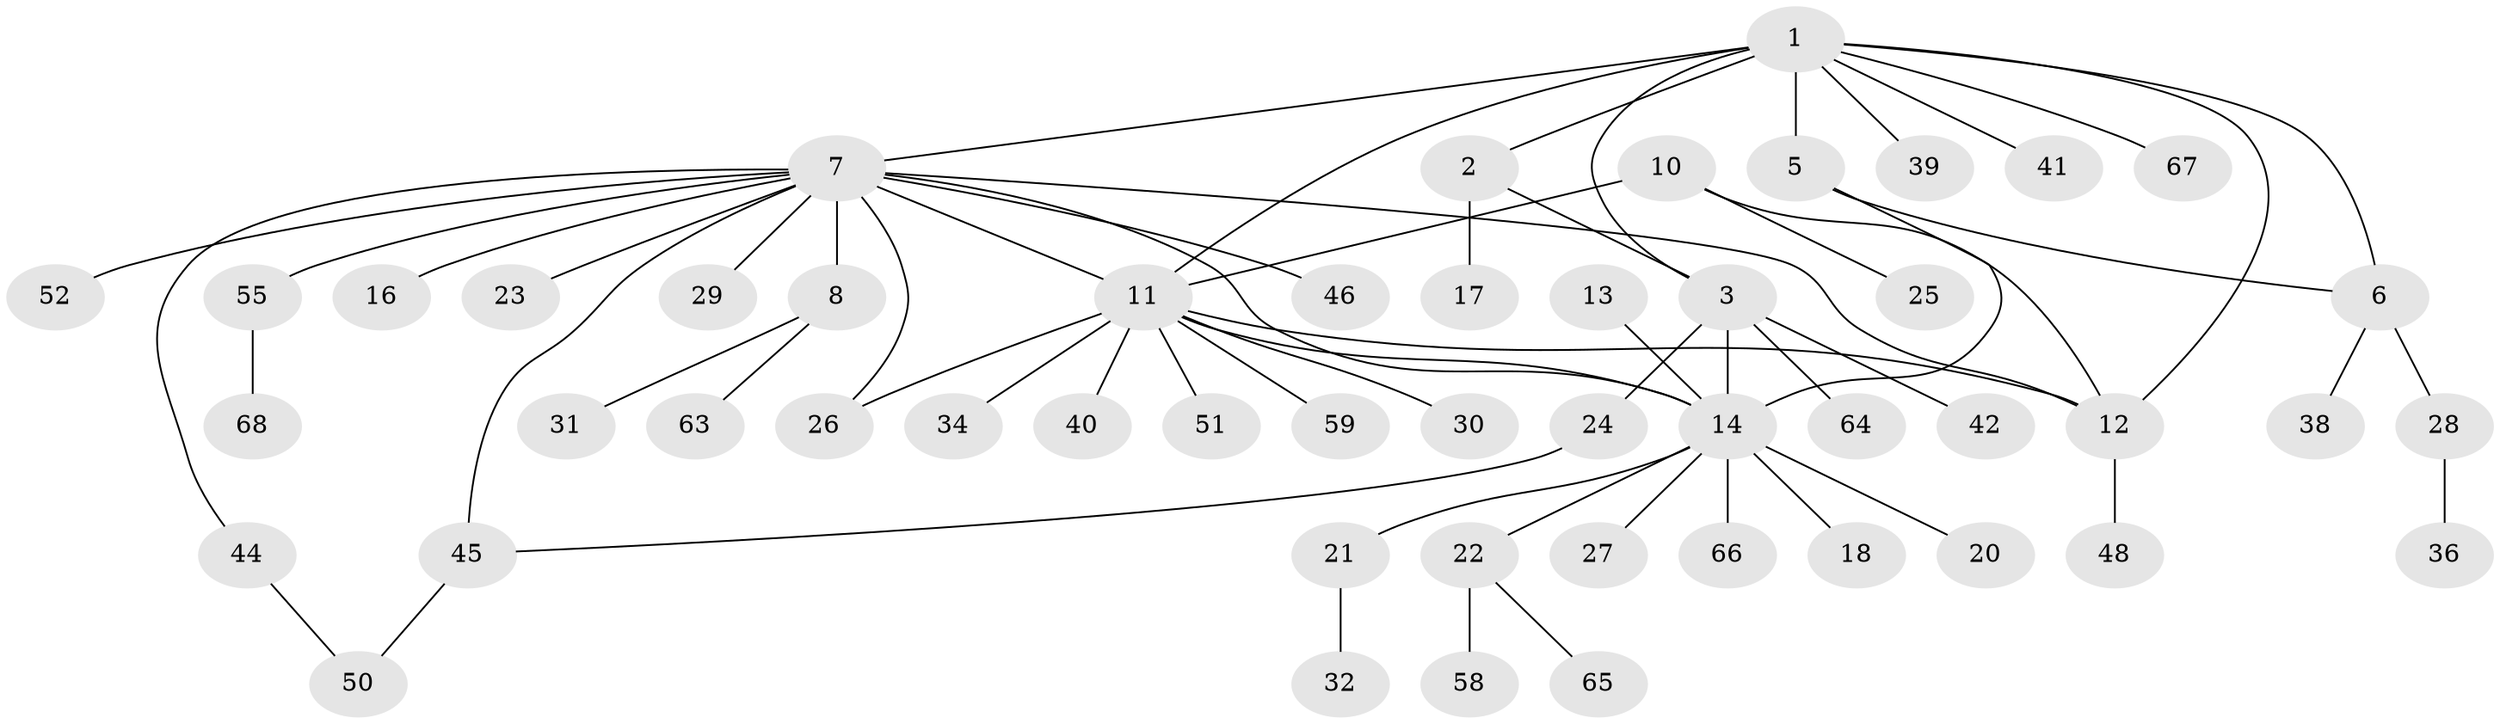 // original degree distribution, {5: 0.057971014492753624, 4: 0.07246376811594203, 7: 0.057971014492753624, 8: 0.014492753623188406, 11: 0.014492753623188406, 9: 0.014492753623188406, 2: 0.15942028985507245, 1: 0.5652173913043478, 3: 0.043478260869565216}
// Generated by graph-tools (version 1.1) at 2025/11/02/27/25 16:11:33]
// undirected, 51 vertices, 62 edges
graph export_dot {
graph [start="1"]
  node [color=gray90,style=filled];
  1 [super="+4"];
  2 [super="+69"];
  3 [super="+37"];
  5 [super="+62"];
  6 [super="+53"];
  7 [super="+9"];
  8 [super="+54"];
  10 [super="+35"];
  11 [super="+19"];
  12 [super="+47"];
  13;
  14 [super="+15"];
  16;
  17;
  18;
  20;
  21;
  22 [super="+33"];
  23;
  24;
  25;
  26;
  27;
  28 [super="+43"];
  29;
  30;
  31;
  32;
  34;
  36;
  38;
  39;
  40;
  41;
  42 [super="+49"];
  44;
  45 [super="+56"];
  46;
  48;
  50 [super="+61"];
  51;
  52 [super="+57"];
  55 [super="+60"];
  58;
  59;
  63;
  64;
  65;
  66;
  67;
  68;
  1 -- 2;
  1 -- 3;
  1 -- 11;
  1 -- 7 [weight=2];
  1 -- 67;
  1 -- 5;
  1 -- 6;
  1 -- 39;
  1 -- 41;
  1 -- 12;
  2 -- 3;
  2 -- 17;
  3 -- 24;
  3 -- 42;
  3 -- 64;
  3 -- 14;
  5 -- 6;
  5 -- 14;
  6 -- 28;
  6 -- 38;
  7 -- 8 [weight=2];
  7 -- 14;
  7 -- 16;
  7 -- 26;
  7 -- 44;
  7 -- 45;
  7 -- 46;
  7 -- 52;
  7 -- 55;
  7 -- 23;
  7 -- 11;
  7 -- 29;
  7 -- 12;
  8 -- 31;
  8 -- 63;
  10 -- 11;
  10 -- 12;
  10 -- 25;
  11 -- 12;
  11 -- 14;
  11 -- 26;
  11 -- 30;
  11 -- 34;
  11 -- 40;
  11 -- 59;
  11 -- 51;
  12 -- 48;
  13 -- 14 [weight=2];
  14 -- 27;
  14 -- 66;
  14 -- 18;
  14 -- 20;
  14 -- 21;
  14 -- 22;
  21 -- 32;
  22 -- 58;
  22 -- 65;
  24 -- 45;
  28 -- 36;
  44 -- 50;
  45 -- 50;
  55 -- 68;
}
